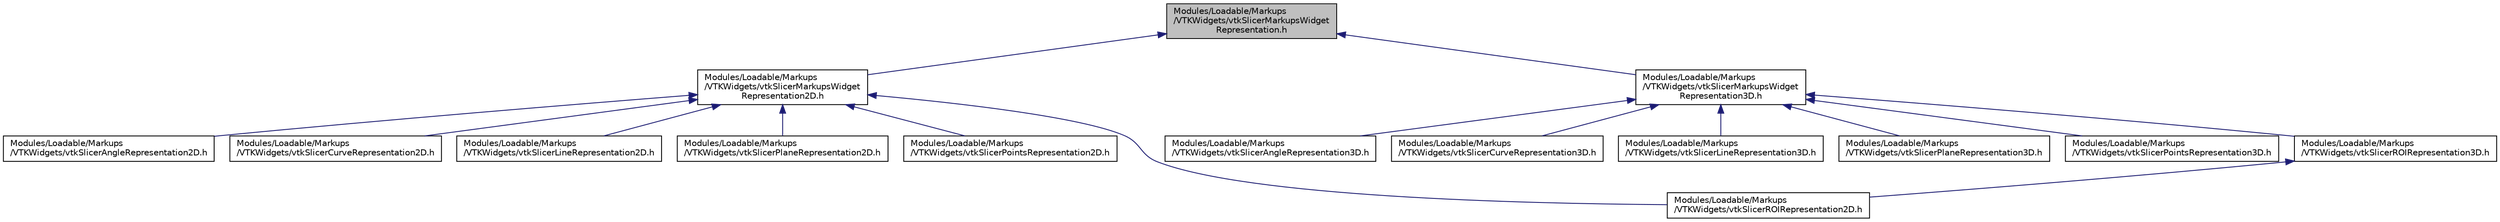 digraph "Modules/Loadable/Markups/VTKWidgets/vtkSlicerMarkupsWidgetRepresentation.h"
{
  bgcolor="transparent";
  edge [fontname="Helvetica",fontsize="10",labelfontname="Helvetica",labelfontsize="10"];
  node [fontname="Helvetica",fontsize="10",shape=record];
  Node43 [label="Modules/Loadable/Markups\l/VTKWidgets/vtkSlicerMarkupsWidget\lRepresentation.h",height=0.2,width=0.4,color="black", fillcolor="grey75", style="filled", fontcolor="black"];
  Node43 -> Node44 [dir="back",color="midnightblue",fontsize="10",style="solid",fontname="Helvetica"];
  Node44 [label="Modules/Loadable/Markups\l/VTKWidgets/vtkSlicerMarkupsWidget\lRepresentation2D.h",height=0.2,width=0.4,color="black",URL="$vtkSlicerMarkupsWidgetRepresentation2D_8h.html"];
  Node44 -> Node45 [dir="back",color="midnightblue",fontsize="10",style="solid",fontname="Helvetica"];
  Node45 [label="Modules/Loadable/Markups\l/VTKWidgets/vtkSlicerAngleRepresentation2D.h",height=0.2,width=0.4,color="black",URL="$vtkSlicerAngleRepresentation2D_8h.html"];
  Node44 -> Node46 [dir="back",color="midnightblue",fontsize="10",style="solid",fontname="Helvetica"];
  Node46 [label="Modules/Loadable/Markups\l/VTKWidgets/vtkSlicerCurveRepresentation2D.h",height=0.2,width=0.4,color="black",URL="$vtkSlicerCurveRepresentation2D_8h.html"];
  Node44 -> Node47 [dir="back",color="midnightblue",fontsize="10",style="solid",fontname="Helvetica"];
  Node47 [label="Modules/Loadable/Markups\l/VTKWidgets/vtkSlicerLineRepresentation2D.h",height=0.2,width=0.4,color="black",URL="$vtkSlicerLineRepresentation2D_8h.html"];
  Node44 -> Node48 [dir="back",color="midnightblue",fontsize="10",style="solid",fontname="Helvetica"];
  Node48 [label="Modules/Loadable/Markups\l/VTKWidgets/vtkSlicerPlaneRepresentation2D.h",height=0.2,width=0.4,color="black",URL="$vtkSlicerPlaneRepresentation2D_8h.html"];
  Node44 -> Node49 [dir="back",color="midnightblue",fontsize="10",style="solid",fontname="Helvetica"];
  Node49 [label="Modules/Loadable/Markups\l/VTKWidgets/vtkSlicerPointsRepresentation2D.h",height=0.2,width=0.4,color="black",URL="$vtkSlicerPointsRepresentation2D_8h.html"];
  Node44 -> Node50 [dir="back",color="midnightblue",fontsize="10",style="solid",fontname="Helvetica"];
  Node50 [label="Modules/Loadable/Markups\l/VTKWidgets/vtkSlicerROIRepresentation2D.h",height=0.2,width=0.4,color="black",URL="$vtkSlicerROIRepresentation2D_8h.html"];
  Node43 -> Node51 [dir="back",color="midnightblue",fontsize="10",style="solid",fontname="Helvetica"];
  Node51 [label="Modules/Loadable/Markups\l/VTKWidgets/vtkSlicerMarkupsWidget\lRepresentation3D.h",height=0.2,width=0.4,color="black",URL="$vtkSlicerMarkupsWidgetRepresentation3D_8h.html"];
  Node51 -> Node52 [dir="back",color="midnightblue",fontsize="10",style="solid",fontname="Helvetica"];
  Node52 [label="Modules/Loadable/Markups\l/VTKWidgets/vtkSlicerAngleRepresentation3D.h",height=0.2,width=0.4,color="black",URL="$vtkSlicerAngleRepresentation3D_8h.html"];
  Node51 -> Node53 [dir="back",color="midnightblue",fontsize="10",style="solid",fontname="Helvetica"];
  Node53 [label="Modules/Loadable/Markups\l/VTKWidgets/vtkSlicerCurveRepresentation3D.h",height=0.2,width=0.4,color="black",URL="$vtkSlicerCurveRepresentation3D_8h.html"];
  Node51 -> Node54 [dir="back",color="midnightblue",fontsize="10",style="solid",fontname="Helvetica"];
  Node54 [label="Modules/Loadable/Markups\l/VTKWidgets/vtkSlicerLineRepresentation3D.h",height=0.2,width=0.4,color="black",URL="$vtkSlicerLineRepresentation3D_8h.html"];
  Node51 -> Node55 [dir="back",color="midnightblue",fontsize="10",style="solid",fontname="Helvetica"];
  Node55 [label="Modules/Loadable/Markups\l/VTKWidgets/vtkSlicerPlaneRepresentation3D.h",height=0.2,width=0.4,color="black",URL="$vtkSlicerPlaneRepresentation3D_8h.html"];
  Node51 -> Node56 [dir="back",color="midnightblue",fontsize="10",style="solid",fontname="Helvetica"];
  Node56 [label="Modules/Loadable/Markups\l/VTKWidgets/vtkSlicerPointsRepresentation3D.h",height=0.2,width=0.4,color="black",URL="$vtkSlicerPointsRepresentation3D_8h.html"];
  Node51 -> Node57 [dir="back",color="midnightblue",fontsize="10",style="solid",fontname="Helvetica"];
  Node57 [label="Modules/Loadable/Markups\l/VTKWidgets/vtkSlicerROIRepresentation3D.h",height=0.2,width=0.4,color="black",URL="$vtkSlicerROIRepresentation3D_8h.html"];
  Node57 -> Node50 [dir="back",color="midnightblue",fontsize="10",style="solid",fontname="Helvetica"];
}
